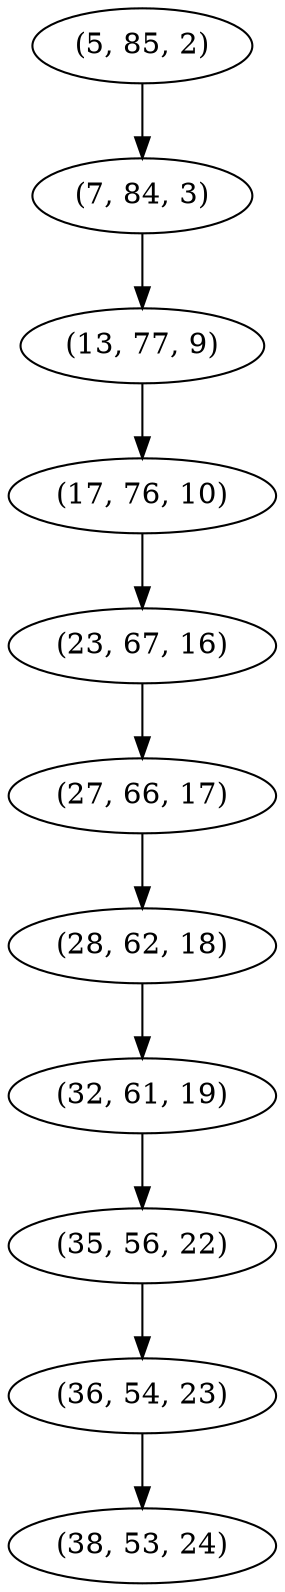 digraph tree {
    "(5, 85, 2)";
    "(7, 84, 3)";
    "(13, 77, 9)";
    "(17, 76, 10)";
    "(23, 67, 16)";
    "(27, 66, 17)";
    "(28, 62, 18)";
    "(32, 61, 19)";
    "(35, 56, 22)";
    "(36, 54, 23)";
    "(38, 53, 24)";
    "(5, 85, 2)" -> "(7, 84, 3)";
    "(7, 84, 3)" -> "(13, 77, 9)";
    "(13, 77, 9)" -> "(17, 76, 10)";
    "(17, 76, 10)" -> "(23, 67, 16)";
    "(23, 67, 16)" -> "(27, 66, 17)";
    "(27, 66, 17)" -> "(28, 62, 18)";
    "(28, 62, 18)" -> "(32, 61, 19)";
    "(32, 61, 19)" -> "(35, 56, 22)";
    "(35, 56, 22)" -> "(36, 54, 23)";
    "(36, 54, 23)" -> "(38, 53, 24)";
}
